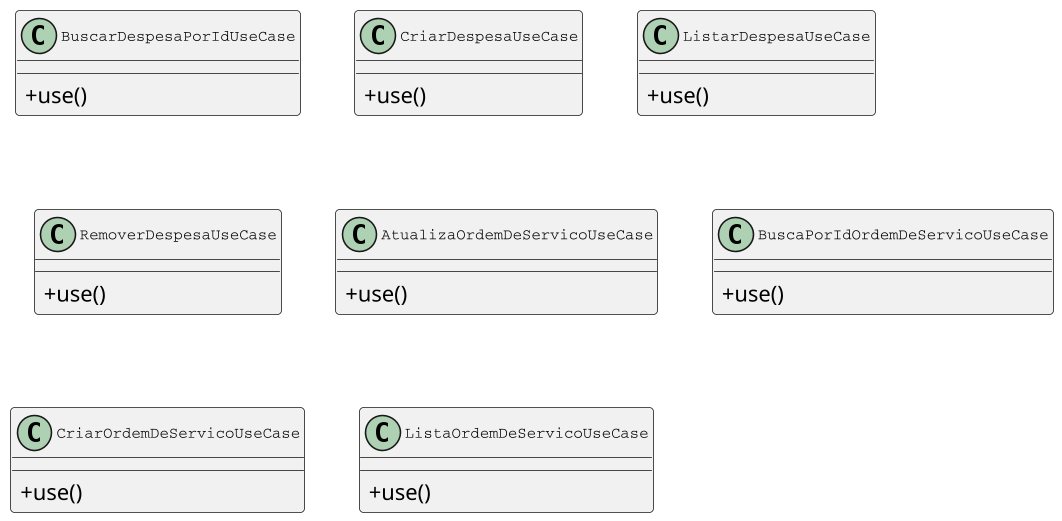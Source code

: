 @startuml
skinparam dpi 150
skinparam classAttributeIconSize 0
skinparam classFontSize 10
skinparam classFontName Courier
skinparam wrapWidth 100
top to bottom direction
skinparam linetype ortho

class BuscarDespesaPorIdUseCase {
  +use()
}

class CriarDespesaUseCase {
  +use()
}

class ListarDespesaUseCase {
  +use()
}

class RemoverDespesaUseCase {
  +use()
}

class AtualizaOrdemDeServicoUseCase {
  +use()
}

class BuscaPorIdOrdemDeServicoUseCase {
  +use()
}

class CriarOrdemDeServicoUseCase {
  +use()
}

class ListaOrdemDeServicoUseCase {
  +use()
}


@enduml
